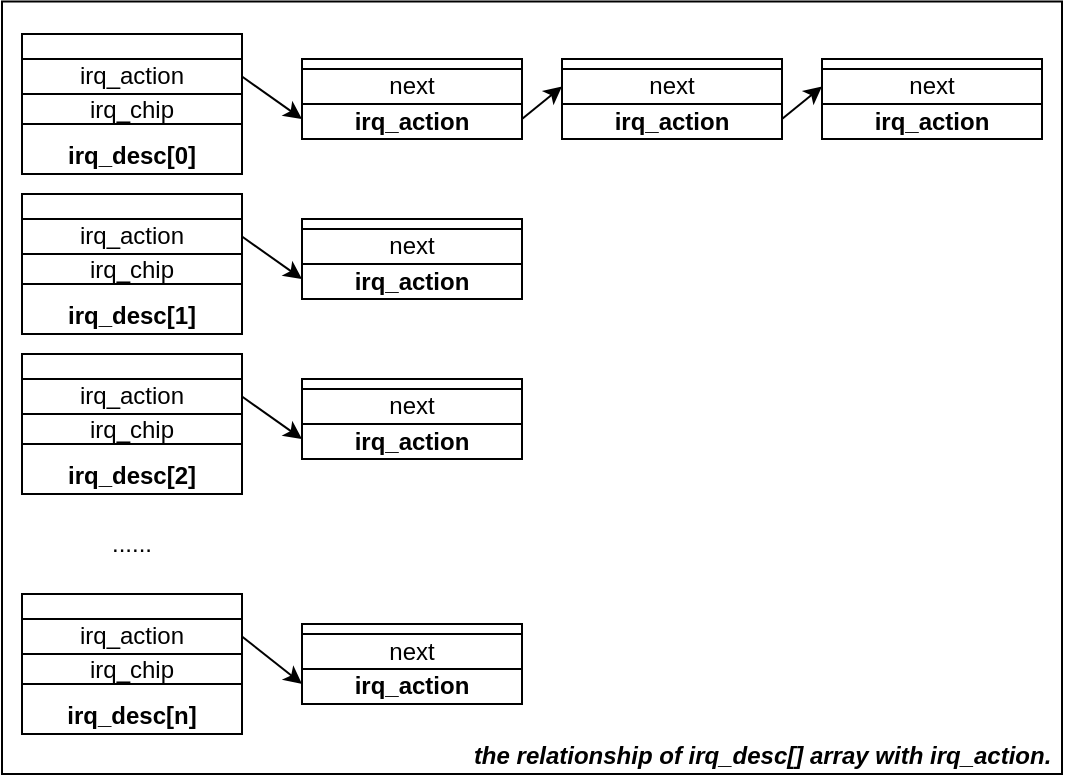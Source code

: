 <mxfile version="16.5.1" type="device"><diagram id="oWnOCwIl5NhmLssPvm8T" name="第 1 页"><mxGraphModel dx="763" dy="588" grid="1" gridSize="10" guides="1" tooltips="1" connect="1" arrows="1" fold="1" page="1" pageScale="1" pageWidth="827" pageHeight="1169" math="0" shadow="0"><root><mxCell id="0"/><mxCell id="1" parent="0"/><mxCell id="ECJYk7qRUjqemD2fd9Lb-3" value="irq_desc[0]" style="rounded=0;whiteSpace=wrap;html=1;verticalAlign=bottom;fontStyle=1" vertex="1" parent="1"><mxGeometry x="170" y="340" width="110" height="70" as="geometry"/></mxCell><mxCell id="ECJYk7qRUjqemD2fd9Lb-56" style="edgeStyle=none;rounded=0;orthogonalLoop=1;jettySize=auto;html=1;exitX=1;exitY=0.5;exitDx=0;exitDy=0;entryX=0;entryY=0.75;entryDx=0;entryDy=0;" edge="1" parent="1" source="ECJYk7qRUjqemD2fd9Lb-4" target="ECJYk7qRUjqemD2fd9Lb-6"><mxGeometry relative="1" as="geometry"/></mxCell><mxCell id="ECJYk7qRUjqemD2fd9Lb-4" value="irq_action" style="rounded=0;whiteSpace=wrap;html=1;" vertex="1" parent="1"><mxGeometry x="170" y="352.5" width="110" height="17.5" as="geometry"/></mxCell><mxCell id="ECJYk7qRUjqemD2fd9Lb-5" value="irq_chip" style="rounded=0;whiteSpace=wrap;html=1;" vertex="1" parent="1"><mxGeometry x="170" y="370" width="110" height="15" as="geometry"/></mxCell><mxCell id="ECJYk7qRUjqemD2fd9Lb-26" style="edgeStyle=none;rounded=0;orthogonalLoop=1;jettySize=auto;html=1;exitX=1;exitY=0.75;exitDx=0;exitDy=0;entryX=0;entryY=0.5;entryDx=0;entryDy=0;" edge="1" parent="1" source="ECJYk7qRUjqemD2fd9Lb-6" target="ECJYk7qRUjqemD2fd9Lb-22"><mxGeometry relative="1" as="geometry"/></mxCell><mxCell id="ECJYk7qRUjqemD2fd9Lb-6" value="irq_action" style="rounded=0;whiteSpace=wrap;html=1;verticalAlign=bottom;fontStyle=1" vertex="1" parent="1"><mxGeometry x="310" y="352.5" width="110" height="40" as="geometry"/></mxCell><mxCell id="ECJYk7qRUjqemD2fd9Lb-16" value="next" style="rounded=0;whiteSpace=wrap;html=1;" vertex="1" parent="1"><mxGeometry x="310" y="357.5" width="110" height="17.5" as="geometry"/></mxCell><mxCell id="ECJYk7qRUjqemD2fd9Lb-27" style="edgeStyle=none;rounded=0;orthogonalLoop=1;jettySize=auto;html=1;exitX=1;exitY=0.75;exitDx=0;exitDy=0;entryX=0;entryY=0.5;entryDx=0;entryDy=0;" edge="1" parent="1" source="ECJYk7qRUjqemD2fd9Lb-21" target="ECJYk7qRUjqemD2fd9Lb-24"><mxGeometry relative="1" as="geometry"><mxPoint x="540" y="382.5" as="sourcePoint"/></mxGeometry></mxCell><mxCell id="ECJYk7qRUjqemD2fd9Lb-21" value="irq_action" style="rounded=0;whiteSpace=wrap;html=1;verticalAlign=bottom;fontStyle=1" vertex="1" parent="1"><mxGeometry x="440" y="352.5" width="110" height="40" as="geometry"/></mxCell><mxCell id="ECJYk7qRUjqemD2fd9Lb-22" value="next" style="rounded=0;whiteSpace=wrap;html=1;" vertex="1" parent="1"><mxGeometry x="440" y="357.5" width="110" height="17.5" as="geometry"/></mxCell><mxCell id="ECJYk7qRUjqemD2fd9Lb-23" value="irq_action" style="rounded=0;whiteSpace=wrap;html=1;verticalAlign=bottom;fontStyle=1" vertex="1" parent="1"><mxGeometry x="570" y="352.5" width="110" height="40" as="geometry"/></mxCell><mxCell id="ECJYk7qRUjqemD2fd9Lb-24" value="next" style="rounded=0;whiteSpace=wrap;html=1;" vertex="1" parent="1"><mxGeometry x="570" y="357.5" width="110" height="17.5" as="geometry"/></mxCell><mxCell id="ECJYk7qRUjqemD2fd9Lb-32" value="irq_desc[1]" style="rounded=0;whiteSpace=wrap;html=1;verticalAlign=bottom;fontStyle=1" vertex="1" parent="1"><mxGeometry x="170" y="420" width="110" height="70" as="geometry"/></mxCell><mxCell id="ECJYk7qRUjqemD2fd9Lb-57" style="edgeStyle=none;rounded=0;orthogonalLoop=1;jettySize=auto;html=1;exitX=1;exitY=0.5;exitDx=0;exitDy=0;entryX=0;entryY=0.75;entryDx=0;entryDy=0;" edge="1" parent="1" source="ECJYk7qRUjqemD2fd9Lb-33" target="ECJYk7qRUjqemD2fd9Lb-43"><mxGeometry relative="1" as="geometry"/></mxCell><mxCell id="ECJYk7qRUjqemD2fd9Lb-33" value="irq_action" style="rounded=0;whiteSpace=wrap;html=1;" vertex="1" parent="1"><mxGeometry x="170" y="432.5" width="110" height="17.5" as="geometry"/></mxCell><mxCell id="ECJYk7qRUjqemD2fd9Lb-34" value="irq_chip" style="rounded=0;whiteSpace=wrap;html=1;" vertex="1" parent="1"><mxGeometry x="170" y="450" width="110" height="15" as="geometry"/></mxCell><mxCell id="ECJYk7qRUjqemD2fd9Lb-35" value="irq_desc[2]" style="rounded=0;whiteSpace=wrap;html=1;verticalAlign=bottom;fontStyle=1" vertex="1" parent="1"><mxGeometry x="170" y="500" width="110" height="70" as="geometry"/></mxCell><mxCell id="ECJYk7qRUjqemD2fd9Lb-55" style="edgeStyle=none;rounded=0;orthogonalLoop=1;jettySize=auto;html=1;exitX=1;exitY=0.5;exitDx=0;exitDy=0;entryX=0;entryY=0.75;entryDx=0;entryDy=0;" edge="1" parent="1" source="ECJYk7qRUjqemD2fd9Lb-36" target="ECJYk7qRUjqemD2fd9Lb-45"><mxGeometry relative="1" as="geometry"/></mxCell><mxCell id="ECJYk7qRUjqemD2fd9Lb-36" value="irq_action" style="rounded=0;whiteSpace=wrap;html=1;" vertex="1" parent="1"><mxGeometry x="170" y="512.5" width="110" height="17.5" as="geometry"/></mxCell><mxCell id="ECJYk7qRUjqemD2fd9Lb-37" value="irq_chip" style="rounded=0;whiteSpace=wrap;html=1;" vertex="1" parent="1"><mxGeometry x="170" y="530" width="110" height="15" as="geometry"/></mxCell><mxCell id="ECJYk7qRUjqemD2fd9Lb-43" value="irq_action" style="rounded=0;whiteSpace=wrap;html=1;verticalAlign=bottom;fontStyle=1" vertex="1" parent="1"><mxGeometry x="310" y="432.5" width="110" height="40" as="geometry"/></mxCell><mxCell id="ECJYk7qRUjqemD2fd9Lb-44" value="next" style="rounded=0;whiteSpace=wrap;html=1;" vertex="1" parent="1"><mxGeometry x="310" y="437.5" width="110" height="17.5" as="geometry"/></mxCell><mxCell id="ECJYk7qRUjqemD2fd9Lb-45" value="irq_action" style="rounded=0;whiteSpace=wrap;html=1;verticalAlign=bottom;fontStyle=1" vertex="1" parent="1"><mxGeometry x="310" y="512.5" width="110" height="40" as="geometry"/></mxCell><mxCell id="ECJYk7qRUjqemD2fd9Lb-46" value="next" style="rounded=0;whiteSpace=wrap;html=1;" vertex="1" parent="1"><mxGeometry x="310" y="517.5" width="110" height="17.5" as="geometry"/></mxCell><mxCell id="ECJYk7qRUjqemD2fd9Lb-47" value="irq_desc[n]" style="rounded=0;whiteSpace=wrap;html=1;verticalAlign=bottom;fontStyle=1" vertex="1" parent="1"><mxGeometry x="170" y="620" width="110" height="70" as="geometry"/></mxCell><mxCell id="ECJYk7qRUjqemD2fd9Lb-58" style="edgeStyle=none;rounded=0;orthogonalLoop=1;jettySize=auto;html=1;exitX=1;exitY=0.5;exitDx=0;exitDy=0;entryX=0;entryY=0.75;entryDx=0;entryDy=0;" edge="1" parent="1" source="ECJYk7qRUjqemD2fd9Lb-48" target="ECJYk7qRUjqemD2fd9Lb-51"><mxGeometry relative="1" as="geometry"/></mxCell><mxCell id="ECJYk7qRUjqemD2fd9Lb-48" value="irq_action" style="rounded=0;whiteSpace=wrap;html=1;" vertex="1" parent="1"><mxGeometry x="170" y="632.5" width="110" height="17.5" as="geometry"/></mxCell><mxCell id="ECJYk7qRUjqemD2fd9Lb-49" value="irq_chip" style="rounded=0;whiteSpace=wrap;html=1;" vertex="1" parent="1"><mxGeometry x="170" y="650" width="110" height="15" as="geometry"/></mxCell><mxCell id="ECJYk7qRUjqemD2fd9Lb-50" value="......" style="text;html=1;strokeColor=none;fillColor=none;align=center;verticalAlign=middle;whiteSpace=wrap;rounded=0;" vertex="1" parent="1"><mxGeometry x="195" y="580" width="60" height="30" as="geometry"/></mxCell><mxCell id="ECJYk7qRUjqemD2fd9Lb-51" value="irq_action" style="rounded=0;whiteSpace=wrap;html=1;verticalAlign=bottom;fontStyle=1" vertex="1" parent="1"><mxGeometry x="310" y="635" width="110" height="40" as="geometry"/></mxCell><mxCell id="ECJYk7qRUjqemD2fd9Lb-52" value="next" style="rounded=0;whiteSpace=wrap;html=1;" vertex="1" parent="1"><mxGeometry x="310" y="640" width="110" height="17.5" as="geometry"/></mxCell><mxCell id="ECJYk7qRUjqemD2fd9Lb-59" value="the relationship of irq_desc[] array with irq_action.&amp;nbsp;" style="rounded=0;whiteSpace=wrap;html=1;fillColor=none;verticalAlign=bottom;align=right;fontStyle=3" vertex="1" parent="1"><mxGeometry x="160" y="323.75" width="530" height="386.25" as="geometry"/></mxCell></root></mxGraphModel></diagram></mxfile>